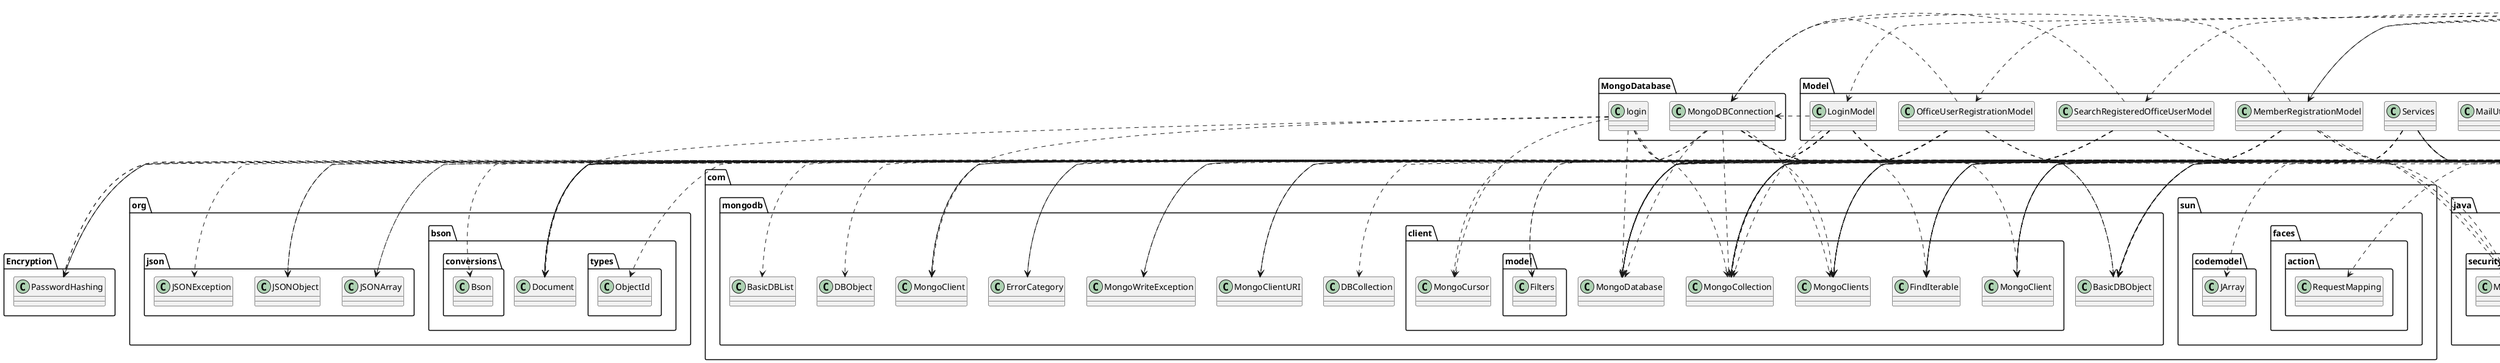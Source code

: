 @startuml
annotation java.lang.Override
annotation javax.servlet.annotation.MultipartConfig
annotation javax.servlet.annotation.WebServlet
class Encryption.PasswordHashing
class Model.LoginModel
class Model.MailUtil
class Model.MemberRegistrationModel
class Model.OfficeUserRegistrationModel
class Model.SearchRegisteredOfficeUserModel
class Model.Services
class MongoDatabase.MongoDBConnection
class MongoDatabase.login
class Servlet.Account.CaseSearch
class Servlet.Account.Document
class Servlet.Account.requestDocument
class Servlet.Admin.OfficeUserRegistrationServlet
class Servlet.Admin.SearchRegisteredOfficeUserServlet
class Servlet.AttorneyRegistrationServlet
class Servlet.CaseSearch
class Servlet.CustomerRegistrationServlet
class Servlet.DocumentSearch
class Servlet.LoginServlet
class Servlet.Office.Account
class Servlet.Office.Customer
class Servlet.Office.OfficeSearch
class Servlet.Office.SendMail
class Servlet.Office.fetchOrder
class Servlet.RegistrationTypeServlet
class com.mongodb.BasicDBList
class com.mongodb.BasicDBObject
class com.mongodb.DBCollection
class com.mongodb.DBObject
class com.mongodb.ErrorCategory
class com.mongodb.MongoClient
class com.mongodb.MongoClientURI
class com.mongodb.MongoWriteException
class com.mongodb.client.FindIterable
class com.mongodb.client.MongoClient
class com.mongodb.client.MongoClients
class com.mongodb.client.MongoCollection
class com.mongodb.client.MongoCursor
class com.mongodb.client.MongoDatabase
class com.mongodb.client.model.Filters
class com.sun.codemodel.JArray
class com.sun.faces.action.RequestMapping
class java.io.ByteArrayOutputStream
class java.io.IOException
class java.io.InputStream
class java.io.PrintWriter
class java.nio.file.Paths
class java.security.MessageDigest
class java.security.NoSuchAlgorithmException
class java.text.SimpleDateFormat
class java.util.ArrayList
class java.util.Date
class java.util.Iterator
class java.util.List
class java.util.Map
class java.util.Properties
class javax.json.JsonWriter
class javax.mail.Authenticator
class javax.mail.Message
class javax.mail.MessagingException
class javax.mail.PasswordAuthentication
class javax.mail.Session
class javax.mail.Transport
class javax.mail.internet.InternetAddress
class javax.mail.internet.MimeMessage
class javax.servlet.RequestDispatcher
class javax.servlet.ServletException
class javax.servlet.http.HttpServlet
class javax.servlet.http.HttpServletRequest
class javax.servlet.http.HttpServletResponse
class javax.servlet.http.HttpSession
class javax.servlet.http.Part
class javax.swing.UIManager
class jdk.nashorn.internal.parser.JSONParser
class org.bson.Document
class org.bson.conversions.Bson
class org.bson.types.ObjectId
class org.json.JSONArray
class org.json.JSONException
class org.json.JSONObject
Encryption.PasswordHashing ..> java.security.MessageDigest
Encryption.PasswordHashing ..> java.security.NoSuchAlgorithmException
Model.LoginModel ..> Encryption.PasswordHashing
Model.LoginModel ..> MongoDatabase.MongoDBConnection
Model.LoginModel ..> com.mongodb.BasicDBList
Model.LoginModel ..> com.mongodb.BasicDBObject
Model.LoginModel ..> com.mongodb.DBObject
Model.LoginModel ..> com.mongodb.ErrorCategory
Model.LoginModel ..> com.mongodb.MongoClient
Model.LoginModel ..> com.mongodb.MongoClientURI
Model.LoginModel ..> com.mongodb.MongoWriteException
Model.LoginModel ..> com.mongodb.client.MongoCollection
Model.LoginModel ..> com.mongodb.client.MongoDatabase
Model.LoginModel ..> com.mongodb.client.model.Filters
Model.LoginModel ..> java.util.Date
Model.LoginModel ..> javax.servlet.http.HttpSession
Model.LoginModel ..> org.bson.Document
Model.LoginModel ..> org.bson.conversions.Bson
Model.LoginModel ..> org.json.JSONException
Model.LoginModel ..> org.json.JSONObject
Model.MailUtil ..> java.lang.Override
Model.MailUtil ..> java.util.Properties
Model.MailUtil ..> javax.mail.Authenticator
Model.MailUtil ..> javax.mail.Message
Model.MailUtil ..> javax.mail.MessagingException
Model.MailUtil ..> javax.mail.PasswordAuthentication
Model.MailUtil ..> javax.mail.Session
Model.MailUtil ..> javax.mail.Transport
Model.MailUtil ..> javax.mail.internet.InternetAddress
Model.MailUtil ..> javax.mail.internet.MimeMessage
Model.MemberRegistrationModel ..> Encryption.PasswordHashing
Model.MemberRegistrationModel ..> MongoDatabase.MongoDBConnection
Model.MemberRegistrationModel ..> com.mongodb.ErrorCategory
Model.MemberRegistrationModel ..> com.mongodb.MongoClient
Model.MemberRegistrationModel ..> com.mongodb.MongoClientURI
Model.MemberRegistrationModel ..> com.mongodb.MongoWriteException
Model.MemberRegistrationModel ..> com.mongodb.client.MongoCollection
Model.MemberRegistrationModel ..> com.mongodb.client.MongoDatabase
Model.MemberRegistrationModel ..> java.security.MessageDigest
Model.MemberRegistrationModel ..> java.security.NoSuchAlgorithmException
Model.MemberRegistrationModel ..> java.util.Date
Model.MemberRegistrationModel ..> javax.servlet.http.Part
Model.MemberRegistrationModel ..> org.bson.Document
Model.OfficeUserRegistrationModel ..> Encryption.PasswordHashing
Model.OfficeUserRegistrationModel ..> MongoDatabase.MongoDBConnection
Model.OfficeUserRegistrationModel ..> com.mongodb.ErrorCategory
Model.OfficeUserRegistrationModel ..> com.mongodb.MongoClient
Model.OfficeUserRegistrationModel ..> com.mongodb.MongoClientURI
Model.OfficeUserRegistrationModel ..> com.mongodb.MongoWriteException
Model.OfficeUserRegistrationModel ..> com.mongodb.client.MongoCollection
Model.OfficeUserRegistrationModel ..> com.mongodb.client.MongoDatabase
Model.OfficeUserRegistrationModel ..> java.security.MessageDigest
Model.OfficeUserRegistrationModel ..> java.security.NoSuchAlgorithmException
Model.OfficeUserRegistrationModel ..> java.util.Date
Model.OfficeUserRegistrationModel ..> org.bson.Document
Model.SearchRegisteredOfficeUserModel ..> MongoDatabase.MongoDBConnection
Model.SearchRegisteredOfficeUserModel ..> com.mongodb.MongoClient
Model.SearchRegisteredOfficeUserModel ..> com.mongodb.MongoClientURI
Model.SearchRegisteredOfficeUserModel ..> com.mongodb.client.MongoCollection
Model.SearchRegisteredOfficeUserModel ..> com.mongodb.client.MongoDatabase
Model.SearchRegisteredOfficeUserModel ..> com.mongodb.client.model.Filters
Model.SearchRegisteredOfficeUserModel ..> java.io.IOException
Model.SearchRegisteredOfficeUserModel ..> java.util.ArrayList
Model.SearchRegisteredOfficeUserModel ..> java.util.List
Model.SearchRegisteredOfficeUserModel ..> org.bson.Document
Model.SearchRegisteredOfficeUserModel ..> org.json.JSONArray
Model.SearchRegisteredOfficeUserModel ..> org.json.JSONObject
Model.Services ..> java.lang.Override
Model.Services ..> com.mongodb.BasicDBObject
Model.Services ..> com.mongodb.client.FindIterable
Model.Services ..> com.mongodb.client.MongoClient
Model.Services ..> com.mongodb.client.MongoClients
Model.Services ..> com.mongodb.client.MongoCollection
Model.Services ..> com.mongodb.client.MongoDatabase
Model.Services ..> java.io.IOException
Model.Services ..> java.io.PrintWriter
Model.Services ..> java.util.ArrayList
Model.Services ..> java.util.Date
Model.Services ..> javax.servlet.RequestDispatcher
Model.Services ..> javax.servlet.ServletException
Model.Services --|> javax.servlet.http.HttpServlet
Model.Services ..> javax.servlet.http.HttpServletRequest
Model.Services ..> javax.servlet.http.HttpServletResponse
Model.Services ..> org.bson.Document
MongoDatabase.MongoDBConnection ..> com.mongodb.BasicDBObject
MongoDatabase.MongoDBConnection ..> com.mongodb.client.FindIterable
MongoDatabase.MongoDBConnection ..> com.mongodb.client.MongoClient
MongoDatabase.MongoDBConnection ..> com.mongodb.client.MongoClients
MongoDatabase.MongoDBConnection ..> com.mongodb.client.MongoCollection
MongoDatabase.MongoDBConnection ..> com.mongodb.client.MongoCursor
MongoDatabase.MongoDBConnection ..> com.mongodb.client.MongoDatabase
MongoDatabase.MongoDBConnection ..> java.util.ArrayList
MongoDatabase.MongoDBConnection ..> java.util.Map
MongoDatabase.MongoDBConnection ..> org.bson.Document
MongoDatabase.login ..> com.mongodb.BasicDBObject
MongoDatabase.login ..> com.mongodb.MongoClient
MongoDatabase.login ..> com.mongodb.client.MongoClients
MongoDatabase.login ..> com.mongodb.client.MongoCollection
MongoDatabase.login ..> com.mongodb.client.MongoCursor
MongoDatabase.login ..> com.mongodb.client.MongoDatabase
MongoDatabase.login ..> java.util.ArrayList
MongoDatabase.login ..> java.util.List
MongoDatabase.login ..> org.bson.Document
Servlet.Account.CaseSearch ..> java.lang.Override
Servlet.Account.CaseSearch ..> javax.servlet.annotation.WebServlet
Servlet.Account.CaseSearch ..> com.mongodb.BasicDBObject
Servlet.Account.CaseSearch ..> com.mongodb.client.FindIterable
Servlet.Account.CaseSearch ..> com.mongodb.client.MongoClient
Servlet.Account.CaseSearch ..> com.mongodb.client.MongoClients
Servlet.Account.CaseSearch ..> com.mongodb.client.MongoCollection
Servlet.Account.CaseSearch ..> com.mongodb.client.MongoDatabase
Servlet.Account.CaseSearch ..> java.io.IOException
Servlet.Account.CaseSearch ..> java.io.PrintWriter
Servlet.Account.CaseSearch ..> java.util.ArrayList
Servlet.Account.CaseSearch ..> javax.servlet.RequestDispatcher
Servlet.Account.CaseSearch ..> javax.servlet.ServletException
Servlet.Account.CaseSearch --|> javax.servlet.http.HttpServlet
Servlet.Account.CaseSearch ..> javax.servlet.http.HttpServletRequest
Servlet.Account.CaseSearch ..> javax.servlet.http.HttpServletResponse
Servlet.Account.Document ..> java.lang.Override
Servlet.Account.Document ..> javax.servlet.annotation.WebServlet
Servlet.Account.Document ..> com.mongodb.BasicDBObject
Servlet.Account.Document ..> com.mongodb.client.FindIterable
Servlet.Account.Document ..> com.mongodb.client.MongoClient
Servlet.Account.Document ..> com.mongodb.client.MongoClients
Servlet.Account.Document ..> com.mongodb.client.MongoCollection
Servlet.Account.Document ..> com.mongodb.client.MongoDatabase
Servlet.Account.Document ..> java.io.IOException
Servlet.Account.Document ..> java.io.PrintWriter
Servlet.Account.Document ..> java.util.ArrayList
Servlet.Account.Document ..> javax.servlet.RequestDispatcher
Servlet.Account.Document ..> javax.servlet.ServletException
Servlet.Account.Document --|> javax.servlet.http.HttpServlet
Servlet.Account.Document ..> javax.servlet.http.HttpServletRequest
Servlet.Account.Document ..> javax.servlet.http.HttpServletResponse
Servlet.Account.requestDocument ..> java.lang.Override
Servlet.Account.requestDocument ..> javax.servlet.annotation.WebServlet
Servlet.Account.requestDocument ..> com.mongodb.client.MongoClient
Servlet.Account.requestDocument ..> com.mongodb.client.MongoClients
Servlet.Account.requestDocument ..> com.mongodb.client.MongoCollection
Servlet.Account.requestDocument ..> com.mongodb.client.MongoDatabase
Servlet.Account.requestDocument ..> java.io.IOException
Servlet.Account.requestDocument ..> java.io.PrintWriter
Servlet.Account.requestDocument ..> java.util.Date
Servlet.Account.requestDocument ..> javax.servlet.RequestDispatcher
Servlet.Account.requestDocument ..> javax.servlet.ServletException
Servlet.Account.requestDocument --|> javax.servlet.http.HttpServlet
Servlet.Account.requestDocument ..> javax.servlet.http.HttpServletRequest
Servlet.Account.requestDocument ..> javax.servlet.http.HttpServletResponse
Servlet.Admin.OfficeUserRegistrationServlet ..> java.lang.Override
Servlet.Admin.OfficeUserRegistrationServlet ..> javax.servlet.annotation.WebServlet
Servlet.Admin.OfficeUserRegistrationServlet ..> Model.MemberRegistrationModel
Servlet.Admin.OfficeUserRegistrationServlet ..> Model.OfficeUserRegistrationModel
Servlet.Admin.OfficeUserRegistrationServlet ..> java.io.IOException
Servlet.Admin.OfficeUserRegistrationServlet ..> java.io.PrintWriter
Servlet.Admin.OfficeUserRegistrationServlet ..> javax.servlet.ServletException
Servlet.Admin.OfficeUserRegistrationServlet --|> javax.servlet.http.HttpServlet
Servlet.Admin.OfficeUserRegistrationServlet ..> javax.servlet.http.HttpServletRequest
Servlet.Admin.OfficeUserRegistrationServlet ..> javax.servlet.http.HttpServletResponse
Servlet.Admin.SearchRegisteredOfficeUserServlet ..> java.lang.Override
Servlet.Admin.SearchRegisteredOfficeUserServlet ..> javax.servlet.annotation.WebServlet
Servlet.Admin.SearchRegisteredOfficeUserServlet ..> Model.SearchRegisteredOfficeUserModel
Servlet.Admin.SearchRegisteredOfficeUserServlet ..> com.sun.codemodel.JArray
Servlet.Admin.SearchRegisteredOfficeUserServlet ..> java.io.IOException
Servlet.Admin.SearchRegisteredOfficeUserServlet ..> java.io.PrintWriter
Servlet.Admin.SearchRegisteredOfficeUserServlet ..> java.text.SimpleDateFormat
Servlet.Admin.SearchRegisteredOfficeUserServlet ..> java.util.ArrayList
Servlet.Admin.SearchRegisteredOfficeUserServlet ..> java.util.Date
Servlet.Admin.SearchRegisteredOfficeUserServlet ..> java.util.Iterator
Servlet.Admin.SearchRegisteredOfficeUserServlet ..> javax.json.JsonWriter
Servlet.Admin.SearchRegisteredOfficeUserServlet ..> javax.servlet.RequestDispatcher
Servlet.Admin.SearchRegisteredOfficeUserServlet ..> javax.servlet.ServletException
Servlet.Admin.SearchRegisteredOfficeUserServlet --|> javax.servlet.http.HttpServlet
Servlet.Admin.SearchRegisteredOfficeUserServlet ..> javax.servlet.http.HttpServletRequest
Servlet.Admin.SearchRegisteredOfficeUserServlet ..> javax.servlet.http.HttpServletResponse
Servlet.Admin.SearchRegisteredOfficeUserServlet ..> javax.swing.UIManager
Servlet.Admin.SearchRegisteredOfficeUserServlet ..> jdk.nashorn.internal.parser.JSONParser
Servlet.Admin.SearchRegisteredOfficeUserServlet ..> org.json.JSONArray
Servlet.Admin.SearchRegisteredOfficeUserServlet ..> org.json.JSONObject
Servlet.AttorneyRegistrationServlet ..> java.lang.Override
Servlet.AttorneyRegistrationServlet ..> javax.servlet.annotation.MultipartConfig
Servlet.AttorneyRegistrationServlet ..> javax.servlet.annotation.WebServlet
Servlet.AttorneyRegistrationServlet ..> Model.MemberRegistrationModel
Servlet.AttorneyRegistrationServlet ..> java.io.IOException
Servlet.AttorneyRegistrationServlet ..> java.io.PrintWriter
Servlet.AttorneyRegistrationServlet ..> javax.servlet.ServletException
Servlet.AttorneyRegistrationServlet --|> javax.servlet.http.HttpServlet
Servlet.AttorneyRegistrationServlet ..> javax.servlet.http.HttpServletRequest
Servlet.AttorneyRegistrationServlet ..> javax.servlet.http.HttpServletResponse
Servlet.AttorneyRegistrationServlet ..> javax.servlet.http.Part
Servlet.CaseSearch ..> java.lang.Override
Servlet.CaseSearch ..> javax.servlet.annotation.WebServlet
Servlet.CaseSearch ..> com.mongodb.BasicDBObject
Servlet.CaseSearch ..> com.mongodb.client.FindIterable
Servlet.CaseSearch ..> com.mongodb.client.MongoClient
Servlet.CaseSearch ..> com.mongodb.client.MongoClients
Servlet.CaseSearch ..> com.mongodb.client.MongoCollection
Servlet.CaseSearch ..> com.mongodb.client.MongoDatabase
Servlet.CaseSearch ..> java.io.IOException
Servlet.CaseSearch ..> java.io.PrintWriter
Servlet.CaseSearch ..> java.util.ArrayList
Servlet.CaseSearch ..> javax.servlet.RequestDispatcher
Servlet.CaseSearch ..> javax.servlet.ServletException
Servlet.CaseSearch --|> javax.servlet.http.HttpServlet
Servlet.CaseSearch ..> javax.servlet.http.HttpServletRequest
Servlet.CaseSearch ..> javax.servlet.http.HttpServletResponse
Servlet.CaseSearch ..> org.bson.Document
Servlet.CustomerRegistrationServlet ..> java.lang.Override
Servlet.CustomerRegistrationServlet ..> javax.servlet.annotation.MultipartConfig
Servlet.CustomerRegistrationServlet ..> javax.servlet.annotation.WebServlet
Servlet.CustomerRegistrationServlet ..> Model.MemberRegistrationModel
Servlet.CustomerRegistrationServlet ..> com.sun.faces.action.RequestMapping
Servlet.CustomerRegistrationServlet ..> java.io.ByteArrayOutputStream
Servlet.CustomerRegistrationServlet ..> java.io.IOException
Servlet.CustomerRegistrationServlet ..> java.io.InputStream
Servlet.CustomerRegistrationServlet ..> java.io.PrintWriter
Servlet.CustomerRegistrationServlet ..> java.nio.file.Paths
Servlet.CustomerRegistrationServlet ..> javax.servlet.ServletException
Servlet.CustomerRegistrationServlet --|> javax.servlet.http.HttpServlet
Servlet.CustomerRegistrationServlet ..> javax.servlet.http.HttpServletRequest
Servlet.CustomerRegistrationServlet ..> javax.servlet.http.HttpServletResponse
Servlet.CustomerRegistrationServlet ..> javax.servlet.http.Part
Servlet.DocumentSearch ..> java.lang.Override
Servlet.DocumentSearch ..> javax.servlet.annotation.WebServlet
Servlet.DocumentSearch ..> com.mongodb.BasicDBObject
Servlet.DocumentSearch ..> com.mongodb.client.FindIterable
Servlet.DocumentSearch ..> com.mongodb.client.MongoClient
Servlet.DocumentSearch ..> com.mongodb.client.MongoClients
Servlet.DocumentSearch ..> com.mongodb.client.MongoCollection
Servlet.DocumentSearch ..> com.mongodb.client.MongoDatabase
Servlet.DocumentSearch ..> java.io.IOException
Servlet.DocumentSearch ..> java.io.PrintWriter
Servlet.DocumentSearch ..> java.util.ArrayList
Servlet.DocumentSearch ..> javax.servlet.RequestDispatcher
Servlet.DocumentSearch ..> javax.servlet.ServletException
Servlet.DocumentSearch --|> javax.servlet.http.HttpServlet
Servlet.DocumentSearch ..> javax.servlet.http.HttpServletRequest
Servlet.DocumentSearch ..> javax.servlet.http.HttpServletResponse
Servlet.DocumentSearch ..> org.bson.Document
Servlet.LoginServlet ..> java.lang.Override
Servlet.LoginServlet ..> javax.servlet.annotation.WebServlet
Servlet.LoginServlet ..> Model.LoginModel
Servlet.LoginServlet ..> java.io.IOException
Servlet.LoginServlet ..> java.io.PrintWriter
Servlet.LoginServlet ..> javax.servlet.RequestDispatcher
Servlet.LoginServlet ..> javax.servlet.ServletException
Servlet.LoginServlet --|> javax.servlet.http.HttpServlet
Servlet.LoginServlet ..> javax.servlet.http.HttpServletRequest
Servlet.LoginServlet ..> javax.servlet.http.HttpServletResponse
Servlet.LoginServlet ..> javax.servlet.http.HttpSession
Servlet.Office.Account ..> java.lang.Override
Servlet.Office.Account ..> Encryption.PasswordHashing
Servlet.Office.Account ..> com.mongodb.BasicDBObject
Servlet.Office.Account ..> com.mongodb.DBCollection
Servlet.Office.Account ..> com.mongodb.client.FindIterable
Servlet.Office.Account ..> com.mongodb.client.MongoClient
Servlet.Office.Account ..> com.mongodb.client.MongoClients
Servlet.Office.Account ..> com.mongodb.client.MongoCollection
Servlet.Office.Account ..> com.mongodb.client.MongoDatabase
Servlet.Office.Account ..> java.io.IOException
Servlet.Office.Account ..> java.io.PrintWriter
Servlet.Office.Account ..> java.util.ArrayList
Servlet.Office.Account ..> javax.servlet.RequestDispatcher
Servlet.Office.Account ..> javax.servlet.ServletException
Servlet.Office.Account --|> javax.servlet.http.HttpServlet
Servlet.Office.Account ..> javax.servlet.http.HttpServletRequest
Servlet.Office.Account ..> javax.servlet.http.HttpServletResponse
Servlet.Office.Account ..> org.bson.Document
Servlet.Office.Customer ..> java.lang.Override
Servlet.Office.Customer ..> com.mongodb.BasicDBObject
Servlet.Office.Customer ..> com.mongodb.client.FindIterable
Servlet.Office.Customer ..> com.mongodb.client.MongoClient
Servlet.Office.Customer ..> com.mongodb.client.MongoClients
Servlet.Office.Customer ..> com.mongodb.client.MongoCollection
Servlet.Office.Customer ..> com.mongodb.client.MongoDatabase
Servlet.Office.Customer ..> java.io.IOException
Servlet.Office.Customer ..> java.io.PrintWriter
Servlet.Office.Customer ..> java.util.ArrayList
Servlet.Office.Customer ..> javax.servlet.RequestDispatcher
Servlet.Office.Customer ..> javax.servlet.ServletException
Servlet.Office.Customer --|> javax.servlet.http.HttpServlet
Servlet.Office.Customer ..> javax.servlet.http.HttpServletRequest
Servlet.Office.Customer ..> javax.servlet.http.HttpServletResponse
Servlet.Office.Customer ..> org.bson.Document
Servlet.Office.OfficeSearch ..> java.lang.Override
Servlet.Office.OfficeSearch ..> javax.servlet.annotation.WebServlet
Servlet.Office.OfficeSearch ..> com.mongodb.BasicDBObject
Servlet.Office.OfficeSearch ..> com.mongodb.client.FindIterable
Servlet.Office.OfficeSearch ..> com.mongodb.client.MongoClient
Servlet.Office.OfficeSearch ..> com.mongodb.client.MongoClients
Servlet.Office.OfficeSearch ..> com.mongodb.client.MongoCollection
Servlet.Office.OfficeSearch ..> com.mongodb.client.MongoDatabase
Servlet.Office.OfficeSearch ..> java.io.IOException
Servlet.Office.OfficeSearch ..> java.io.PrintWriter
Servlet.Office.OfficeSearch ..> java.util.ArrayList
Servlet.Office.OfficeSearch ..> javax.servlet.RequestDispatcher
Servlet.Office.OfficeSearch ..> javax.servlet.ServletException
Servlet.Office.OfficeSearch --|> javax.servlet.http.HttpServlet
Servlet.Office.OfficeSearch ..> javax.servlet.http.HttpServletRequest
Servlet.Office.OfficeSearch ..> javax.servlet.http.HttpServletResponse
Servlet.Office.OfficeSearch ..> org.bson.Document
Servlet.Office.SendMail ..> java.lang.Override
Servlet.Office.SendMail ..> Model.MailUtil
Servlet.Office.SendMail ..> com.mongodb.BasicDBObject
Servlet.Office.SendMail ..> com.mongodb.client.FindIterable
Servlet.Office.SendMail ..> com.mongodb.client.MongoClient
Servlet.Office.SendMail ..> com.mongodb.client.MongoClients
Servlet.Office.SendMail ..> com.mongodb.client.MongoCollection
Servlet.Office.SendMail ..> com.mongodb.client.MongoDatabase
Servlet.Office.SendMail ..> java.io.IOException
Servlet.Office.SendMail ..> java.io.PrintWriter
Servlet.Office.SendMail ..> java.util.ArrayList
Servlet.Office.SendMail ..> javax.servlet.RequestDispatcher
Servlet.Office.SendMail ..> javax.servlet.ServletException
Servlet.Office.SendMail --|> javax.servlet.http.HttpServlet
Servlet.Office.SendMail ..> javax.servlet.http.HttpServletRequest
Servlet.Office.SendMail ..> javax.servlet.http.HttpServletResponse
Servlet.Office.SendMail ..> org.bson.Document
Servlet.Office.SendMail ..> org.bson.types.ObjectId
Servlet.Office.fetchOrder ..> java.lang.Override
Servlet.Office.fetchOrder ..> javax.servlet.annotation.WebServlet
Servlet.Office.fetchOrder ..> com.mongodb.BasicDBObject
Servlet.Office.fetchOrder ..> com.mongodb.client.FindIterable
Servlet.Office.fetchOrder ..> com.mongodb.client.MongoClient
Servlet.Office.fetchOrder ..> com.mongodb.client.MongoClients
Servlet.Office.fetchOrder ..> com.mongodb.client.MongoCollection
Servlet.Office.fetchOrder ..> com.mongodb.client.MongoDatabase
Servlet.Office.fetchOrder ..> java.io.IOException
Servlet.Office.fetchOrder ..> java.io.PrintWriter
Servlet.Office.fetchOrder ..> java.util.ArrayList
Servlet.Office.fetchOrder ..> javax.servlet.RequestDispatcher
Servlet.Office.fetchOrder ..> javax.servlet.ServletException
Servlet.Office.fetchOrder --|> javax.servlet.http.HttpServlet
Servlet.Office.fetchOrder ..> javax.servlet.http.HttpServletRequest
Servlet.Office.fetchOrder ..> javax.servlet.http.HttpServletResponse
Servlet.Office.fetchOrder ..> org.bson.Document
Servlet.RegistrationTypeServlet ..> java.lang.Override
Servlet.RegistrationTypeServlet ..> javax.servlet.annotation.WebServlet
Servlet.RegistrationTypeServlet ..> java.io.IOException
Servlet.RegistrationTypeServlet ..> java.io.PrintWriter
Servlet.RegistrationTypeServlet ..> javax.servlet.ServletException
Servlet.RegistrationTypeServlet --|> javax.servlet.http.HttpServlet
Servlet.RegistrationTypeServlet ..> javax.servlet.http.HttpServletRequest
Servlet.RegistrationTypeServlet ..> javax.servlet.http.HttpServletResponse
@enduml